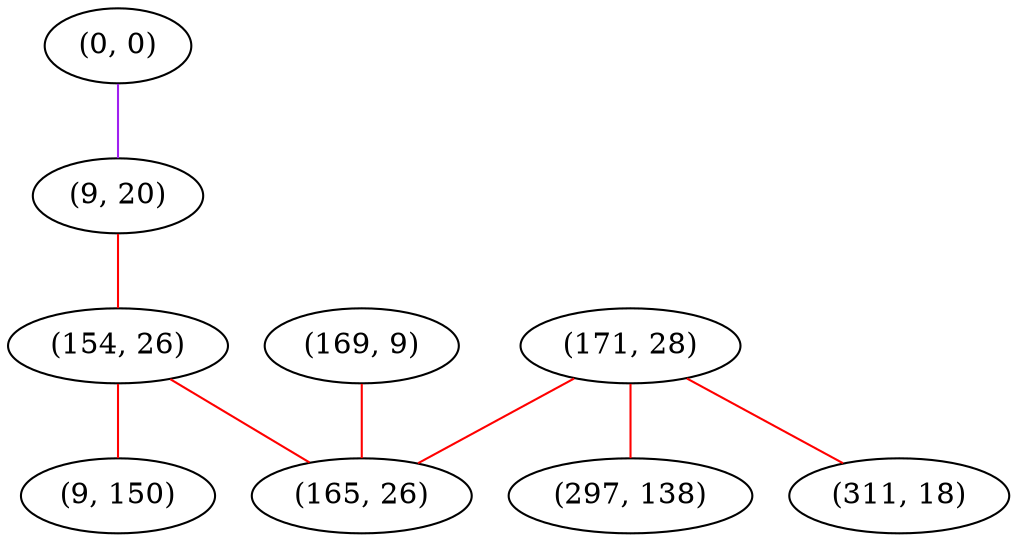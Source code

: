 graph "" {
"(0, 0)";
"(9, 20)";
"(154, 26)";
"(9, 150)";
"(171, 28)";
"(169, 9)";
"(297, 138)";
"(165, 26)";
"(311, 18)";
"(0, 0)" -- "(9, 20)"  [color=purple, key=0, weight=4];
"(9, 20)" -- "(154, 26)"  [color=red, key=0, weight=1];
"(154, 26)" -- "(165, 26)"  [color=red, key=0, weight=1];
"(154, 26)" -- "(9, 150)"  [color=red, key=0, weight=1];
"(171, 28)" -- "(297, 138)"  [color=red, key=0, weight=1];
"(171, 28)" -- "(165, 26)"  [color=red, key=0, weight=1];
"(171, 28)" -- "(311, 18)"  [color=red, key=0, weight=1];
"(169, 9)" -- "(165, 26)"  [color=red, key=0, weight=1];
}
